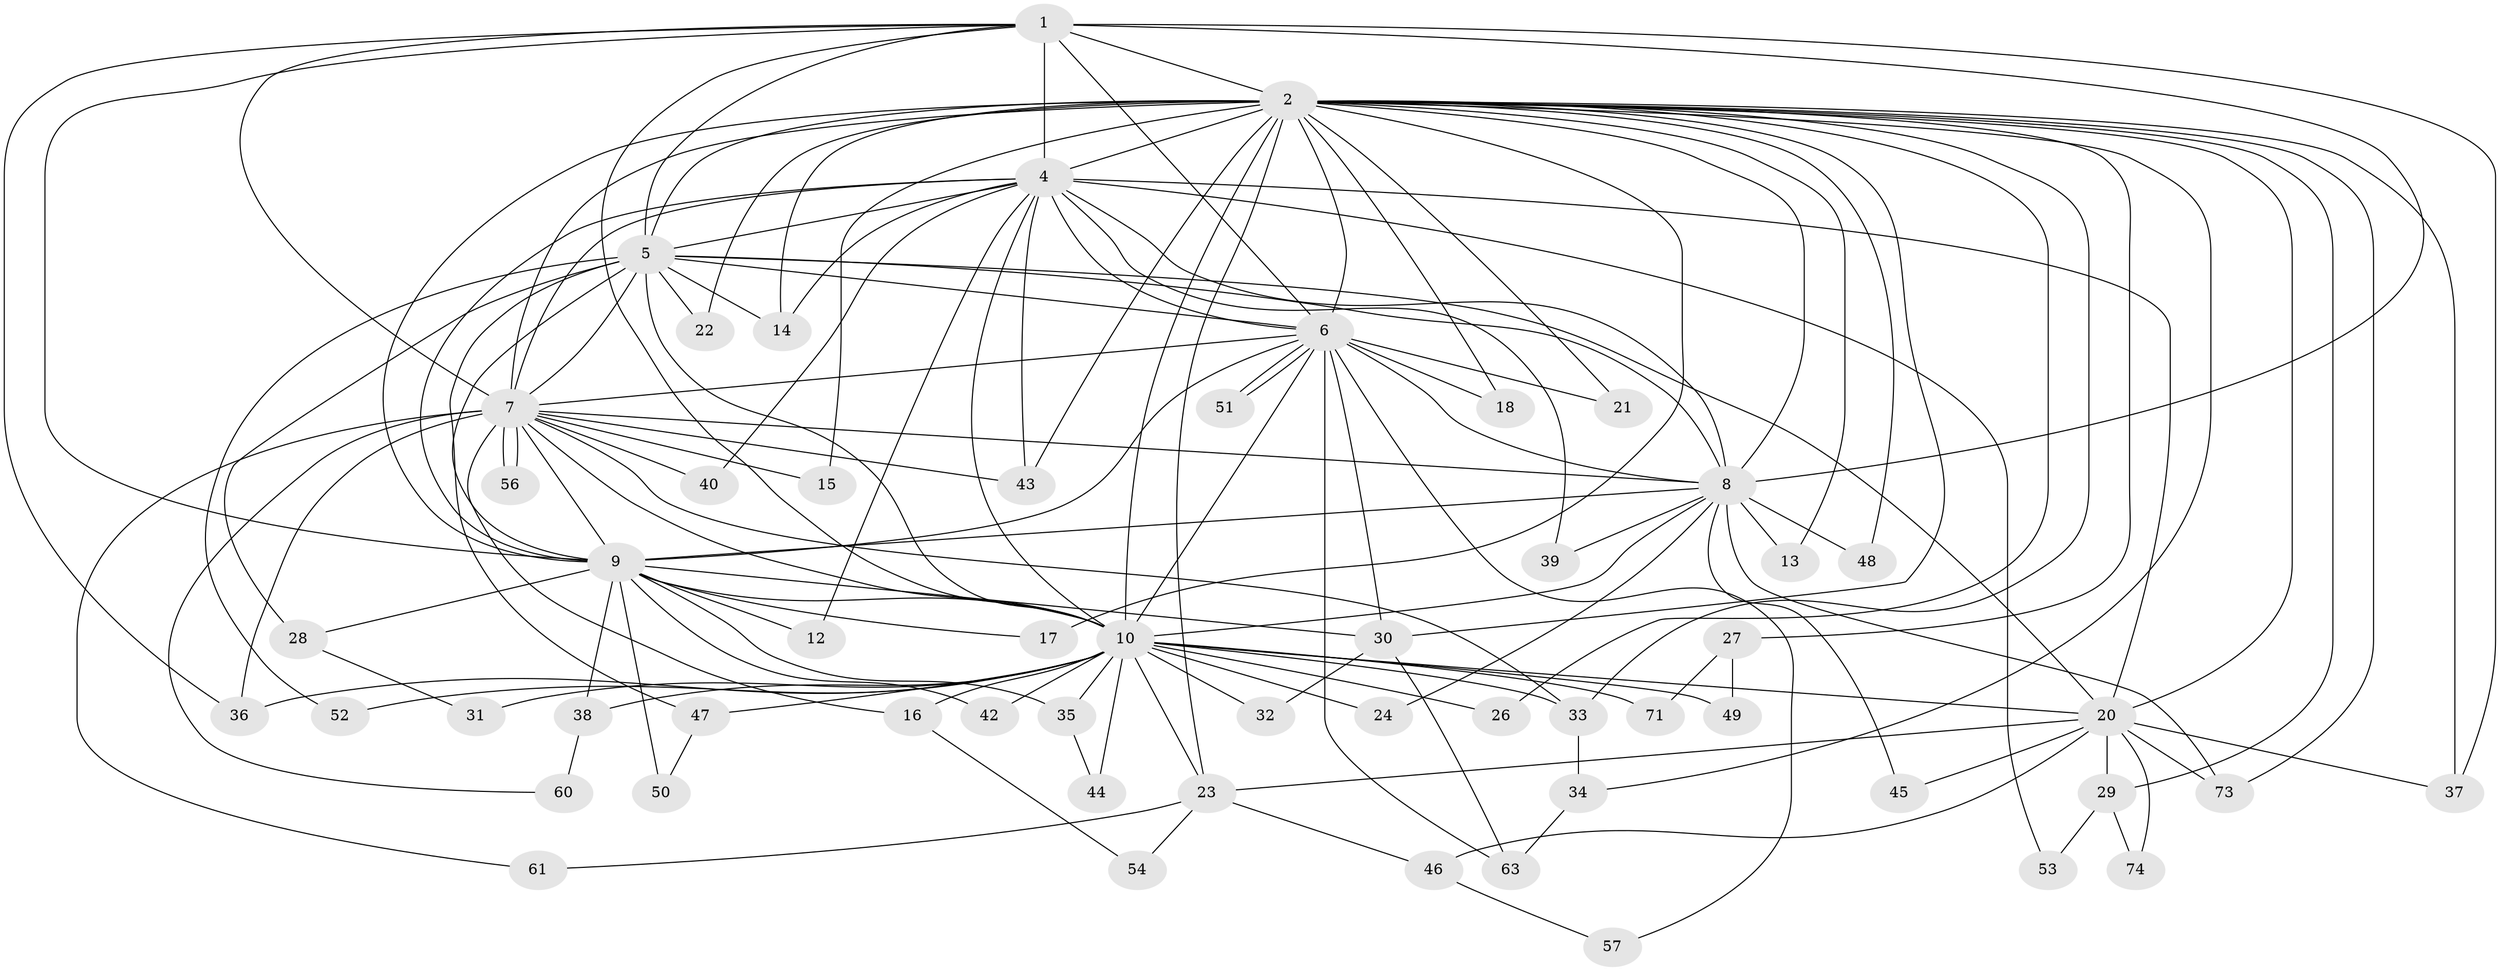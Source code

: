 // original degree distribution, {11: 0.012195121951219513, 20: 0.012195121951219513, 24: 0.012195121951219513, 17: 0.024390243902439025, 18: 0.012195121951219513, 23: 0.012195121951219513, 16: 0.012195121951219513, 19: 0.012195121951219513, 29: 0.012195121951219513, 3: 0.18292682926829268, 2: 0.5975609756097561, 9: 0.012195121951219513, 7: 0.012195121951219513, 4: 0.06097560975609756, 5: 0.012195121951219513}
// Generated by graph-tools (version 1.1) at 2025/17/03/04/25 18:17:40]
// undirected, 57 vertices, 142 edges
graph export_dot {
graph [start="1"]
  node [color=gray90,style=filled];
  1;
  2 [super="+65+68+64+82+3+41"];
  4;
  5;
  6 [super="+11"];
  7 [super="+69+19"];
  8;
  9 [super="+78+70+76"];
  10 [super="+59"];
  12;
  13;
  14;
  15;
  16;
  17;
  18;
  20 [super="+55"];
  21;
  22;
  23 [super="+75"];
  24;
  26;
  27;
  28;
  29;
  30;
  31;
  32;
  33;
  34;
  35;
  36 [super="+81"];
  37;
  38;
  39;
  40;
  42;
  43 [super="+67"];
  44;
  45;
  46;
  47;
  48;
  49;
  50;
  51;
  52;
  53;
  54;
  56;
  57;
  60;
  61;
  63 [super="+79"];
  71;
  73 [super="+77"];
  74;
  1 -- 2 [weight=2];
  1 -- 4;
  1 -- 5;
  1 -- 6;
  1 -- 7;
  1 -- 8;
  1 -- 9;
  1 -- 10;
  1 -- 36;
  1 -- 37;
  2 -- 4 [weight=3];
  2 -- 5 [weight=2];
  2 -- 6 [weight=3];
  2 -- 7 [weight=4];
  2 -- 8 [weight=3];
  2 -- 9 [weight=2];
  2 -- 10 [weight=3];
  2 -- 15;
  2 -- 17 [weight=2];
  2 -- 26;
  2 -- 29;
  2 -- 43;
  2 -- 37;
  2 -- 30;
  2 -- 14;
  2 -- 33;
  2 -- 73;
  2 -- 13;
  2 -- 18;
  2 -- 21;
  2 -- 22;
  2 -- 23 [weight=2];
  2 -- 27;
  2 -- 34;
  2 -- 48;
  2 -- 20;
  4 -- 5;
  4 -- 6;
  4 -- 7;
  4 -- 8;
  4 -- 9;
  4 -- 10;
  4 -- 12;
  4 -- 14;
  4 -- 20;
  4 -- 39;
  4 -- 40;
  4 -- 53;
  4 -- 43;
  5 -- 6;
  5 -- 7 [weight=3];
  5 -- 8;
  5 -- 9;
  5 -- 10;
  5 -- 14;
  5 -- 20;
  5 -- 22;
  5 -- 28;
  5 -- 47;
  5 -- 52;
  6 -- 7;
  6 -- 8;
  6 -- 9 [weight=2];
  6 -- 10 [weight=2];
  6 -- 18;
  6 -- 21;
  6 -- 30;
  6 -- 51;
  6 -- 51;
  6 -- 57;
  6 -- 63;
  7 -- 8;
  7 -- 9;
  7 -- 10;
  7 -- 15;
  7 -- 16;
  7 -- 33;
  7 -- 40;
  7 -- 43;
  7 -- 56;
  7 -- 56;
  7 -- 60;
  7 -- 61;
  7 -- 36;
  8 -- 9;
  8 -- 10;
  8 -- 13;
  8 -- 24;
  8 -- 39;
  8 -- 45;
  8 -- 48;
  8 -- 73;
  9 -- 10 [weight=2];
  9 -- 12;
  9 -- 28;
  9 -- 30;
  9 -- 35;
  9 -- 38;
  9 -- 42;
  9 -- 50;
  9 -- 17;
  10 -- 16;
  10 -- 23;
  10 -- 24;
  10 -- 26;
  10 -- 31;
  10 -- 32;
  10 -- 33;
  10 -- 35;
  10 -- 36;
  10 -- 38;
  10 -- 42;
  10 -- 44;
  10 -- 47;
  10 -- 49;
  10 -- 52;
  10 -- 71;
  10 -- 20;
  16 -- 54;
  20 -- 29;
  20 -- 37;
  20 -- 45;
  20 -- 46;
  20 -- 73;
  20 -- 74;
  20 -- 23;
  23 -- 46;
  23 -- 54;
  23 -- 61;
  27 -- 49;
  27 -- 71;
  28 -- 31;
  29 -- 53;
  29 -- 74;
  30 -- 32;
  30 -- 63;
  33 -- 34;
  34 -- 63;
  35 -- 44;
  38 -- 60;
  46 -- 57;
  47 -- 50;
}
